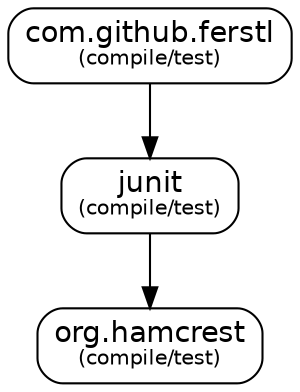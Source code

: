 digraph "merge-test" {
  node [shape="box",style="rounded",fontname="Helvetica",fontsize="14"]
  edge [fontsize="10",fontname="Helvetica"]

  // Node Definitions:
  "com.github.ferstl"[label=<<font point-size="14">com.github.ferstl</font><font point-size="10"><br/>(compile/test)</font>>]
  "junit"[label=<<font point-size="14">junit</font><font point-size="10"><br/>(compile/test)</font>>]
  "org.hamcrest"[label=<<font point-size="14">org.hamcrest</font><font point-size="10"><br/>(compile/test)</font>>]

  // Edge Definitions:
  "junit" -> "org.hamcrest"
  "com.github.ferstl" -> "junit"
}
